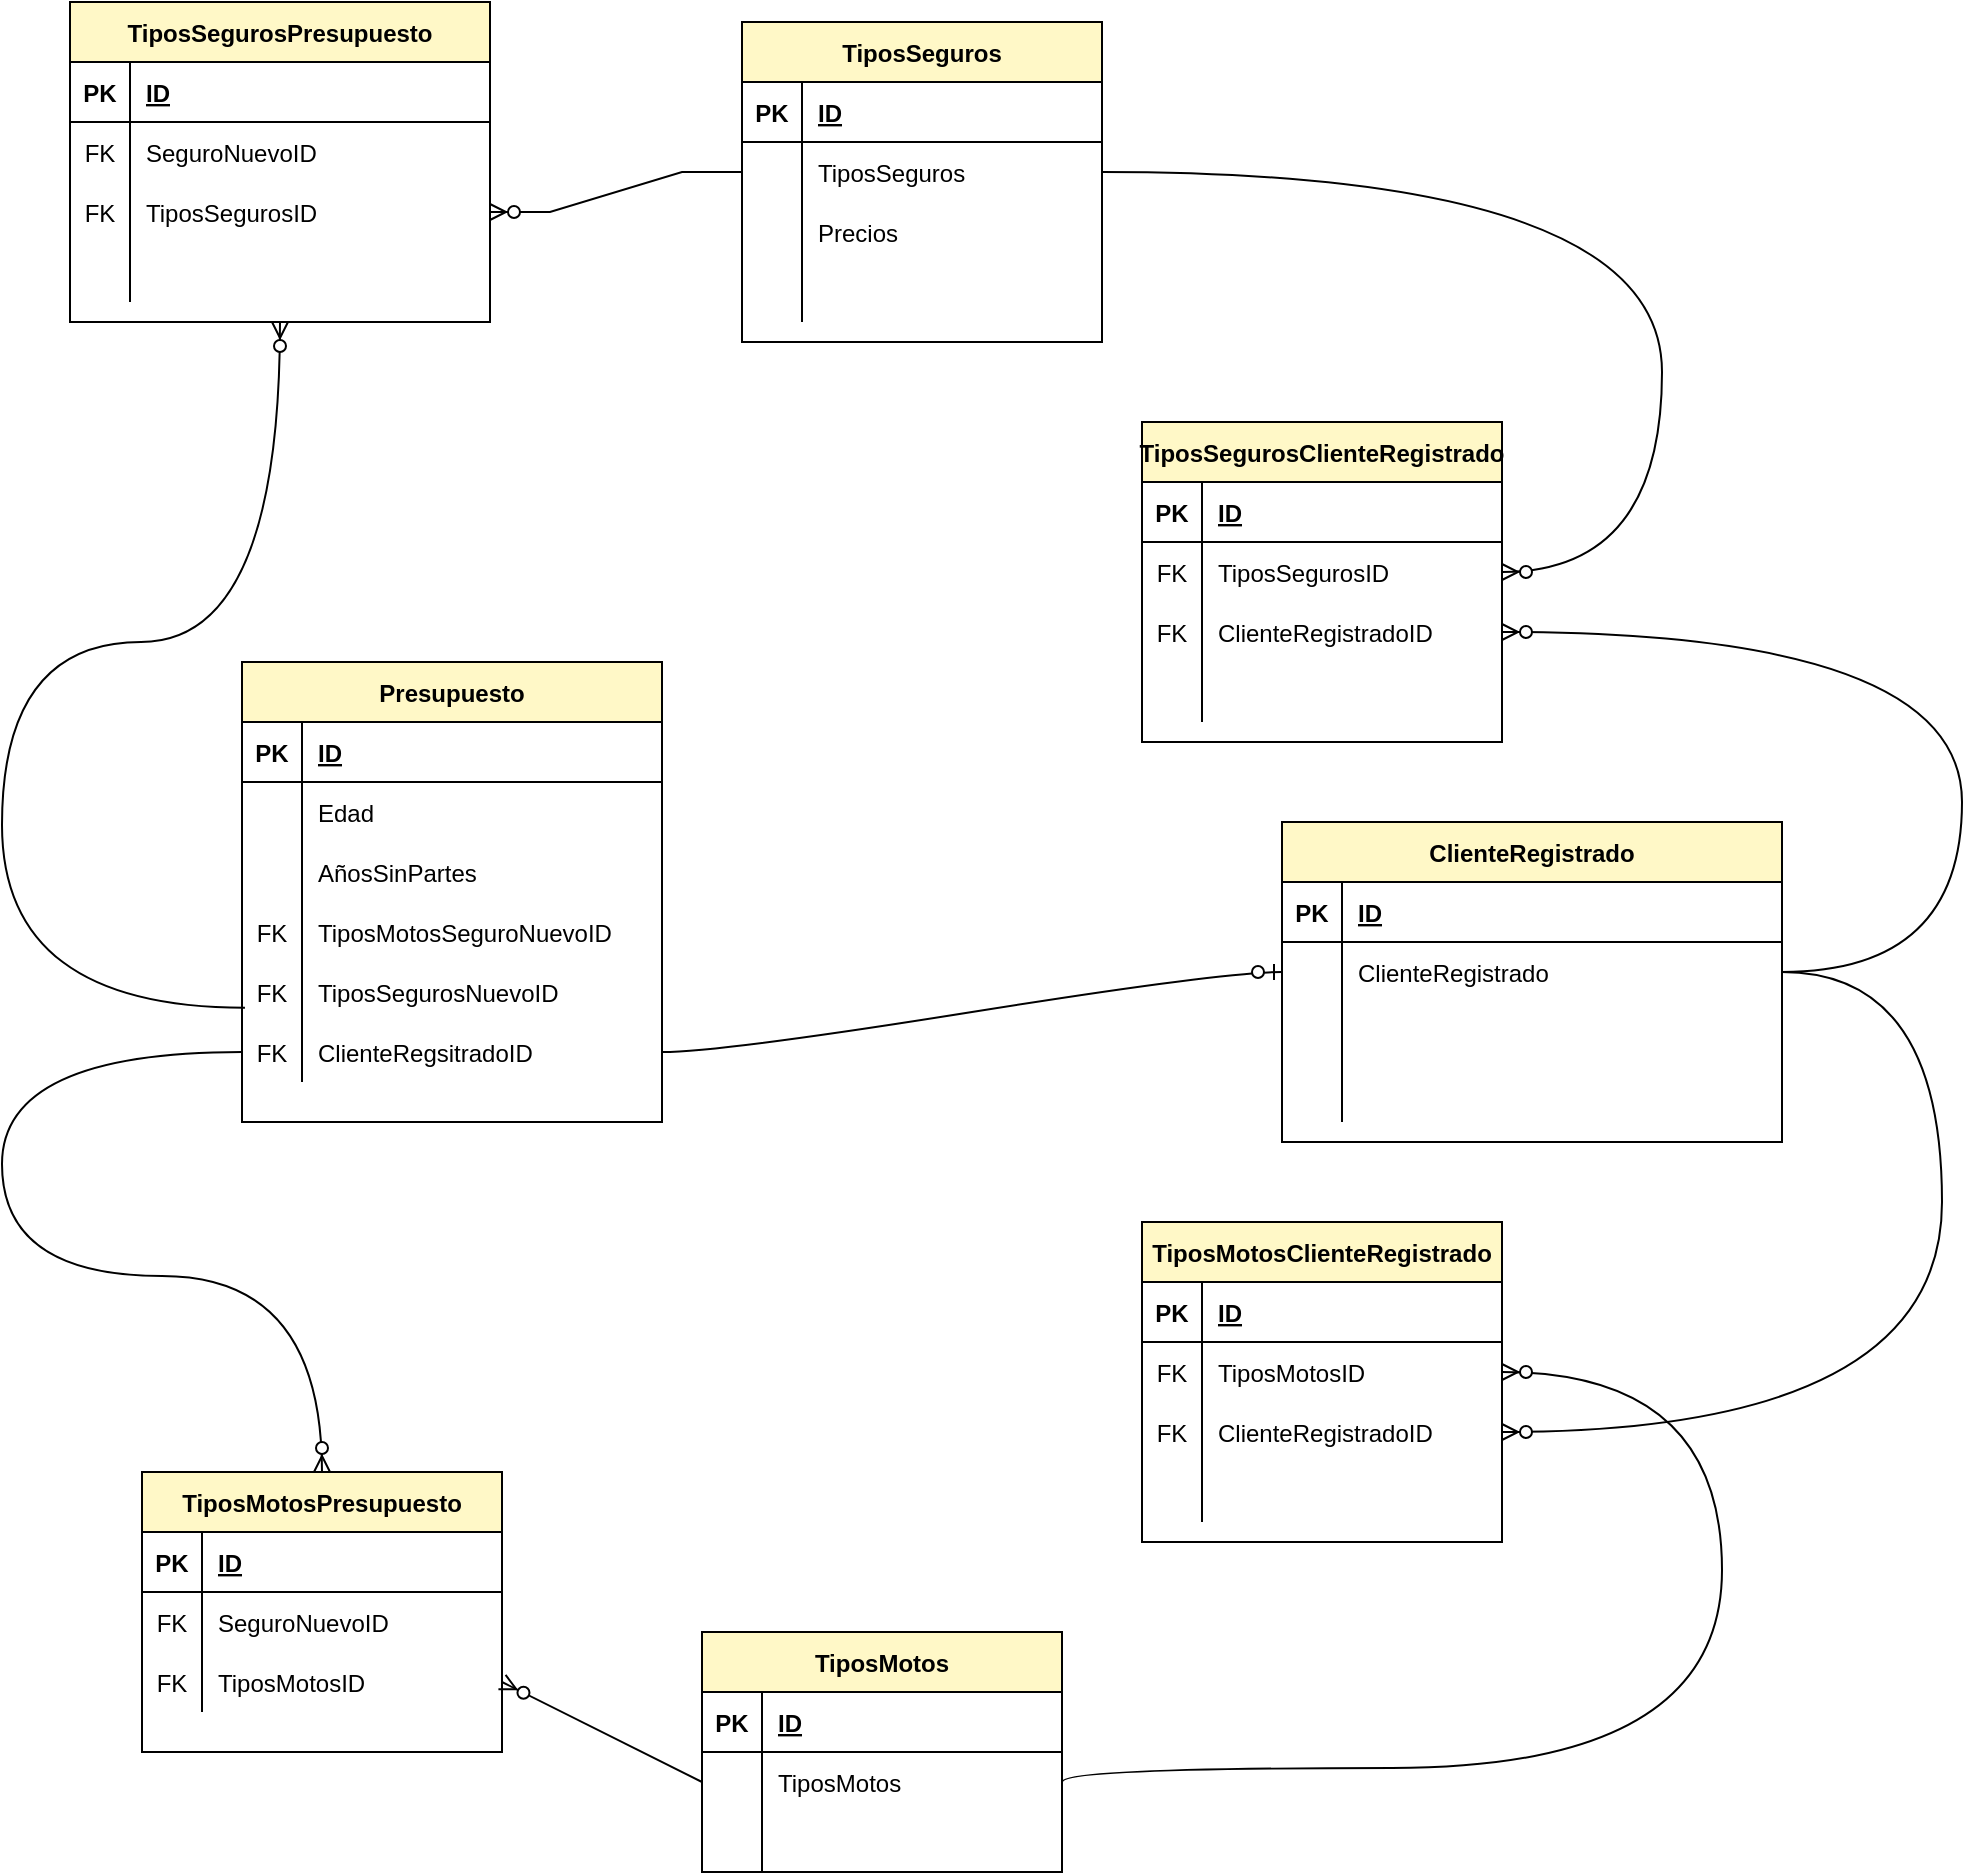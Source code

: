 <mxfile version="15.5.0" type="github">
  <diagram id="MGMmXEbCB--CvfR5ZTO_" name="Page-1">
    <mxGraphModel dx="2225" dy="2073" grid="1" gridSize="10" guides="1" tooltips="1" connect="1" arrows="1" fold="1" page="1" pageScale="1" pageWidth="827" pageHeight="1169" math="0" shadow="0">
      <root>
        <mxCell id="0" />
        <mxCell id="1" parent="0" />
        <mxCell id="Jpu32z4uMut7vai23h72-1" value="Presupuesto" style="shape=table;startSize=30;container=1;collapsible=1;childLayout=tableLayout;fixedRows=1;rowLines=0;fontStyle=1;align=center;resizeLast=1;fillColor=#FFF8C7;" parent="1" vertex="1">
          <mxGeometry x="-90" y="40" width="210" height="230" as="geometry" />
        </mxCell>
        <mxCell id="Jpu32z4uMut7vai23h72-2" value="" style="shape=partialRectangle;collapsible=0;dropTarget=0;pointerEvents=0;fillColor=none;top=0;left=0;bottom=1;right=0;points=[[0,0.5],[1,0.5]];portConstraint=eastwest;" parent="Jpu32z4uMut7vai23h72-1" vertex="1">
          <mxGeometry y="30" width="210" height="30" as="geometry" />
        </mxCell>
        <mxCell id="Jpu32z4uMut7vai23h72-3" value="PK" style="shape=partialRectangle;connectable=0;fillColor=none;top=0;left=0;bottom=0;right=0;fontStyle=1;overflow=hidden;" parent="Jpu32z4uMut7vai23h72-2" vertex="1">
          <mxGeometry width="30" height="30" as="geometry">
            <mxRectangle width="30" height="30" as="alternateBounds" />
          </mxGeometry>
        </mxCell>
        <mxCell id="Jpu32z4uMut7vai23h72-4" value="ID" style="shape=partialRectangle;connectable=0;fillColor=none;top=0;left=0;bottom=0;right=0;align=left;spacingLeft=6;fontStyle=5;overflow=hidden;" parent="Jpu32z4uMut7vai23h72-2" vertex="1">
          <mxGeometry x="30" width="180" height="30" as="geometry">
            <mxRectangle width="180" height="30" as="alternateBounds" />
          </mxGeometry>
        </mxCell>
        <mxCell id="euBVYlFHVU6RpkwEVcd1-79" value="" style="shape=partialRectangle;collapsible=0;dropTarget=0;pointerEvents=0;fillColor=none;top=0;left=0;bottom=0;right=0;points=[[0,0.5],[1,0.5]];portConstraint=eastwest;" parent="Jpu32z4uMut7vai23h72-1" vertex="1">
          <mxGeometry y="60" width="210" height="30" as="geometry" />
        </mxCell>
        <mxCell id="euBVYlFHVU6RpkwEVcd1-80" value="" style="shape=partialRectangle;connectable=0;fillColor=none;top=0;left=0;bottom=0;right=0;editable=1;overflow=hidden;" parent="euBVYlFHVU6RpkwEVcd1-79" vertex="1">
          <mxGeometry width="30" height="30" as="geometry">
            <mxRectangle width="30" height="30" as="alternateBounds" />
          </mxGeometry>
        </mxCell>
        <mxCell id="euBVYlFHVU6RpkwEVcd1-81" value="Edad" style="shape=partialRectangle;connectable=0;fillColor=none;top=0;left=0;bottom=0;right=0;align=left;spacingLeft=6;overflow=hidden;" parent="euBVYlFHVU6RpkwEVcd1-79" vertex="1">
          <mxGeometry x="30" width="180" height="30" as="geometry">
            <mxRectangle width="180" height="30" as="alternateBounds" />
          </mxGeometry>
        </mxCell>
        <mxCell id="euBVYlFHVU6RpkwEVcd1-60" value="" style="shape=partialRectangle;collapsible=0;dropTarget=0;pointerEvents=0;fillColor=none;top=0;left=0;bottom=0;right=0;points=[[0,0.5],[1,0.5]];portConstraint=eastwest;" parent="Jpu32z4uMut7vai23h72-1" vertex="1">
          <mxGeometry y="90" width="210" height="30" as="geometry" />
        </mxCell>
        <mxCell id="euBVYlFHVU6RpkwEVcd1-61" value="" style="shape=partialRectangle;connectable=0;fillColor=none;top=0;left=0;bottom=0;right=0;editable=1;overflow=hidden;" parent="euBVYlFHVU6RpkwEVcd1-60" vertex="1">
          <mxGeometry width="30" height="30" as="geometry">
            <mxRectangle width="30" height="30" as="alternateBounds" />
          </mxGeometry>
        </mxCell>
        <mxCell id="euBVYlFHVU6RpkwEVcd1-62" value="AñosSinPartes" style="shape=partialRectangle;connectable=0;fillColor=none;top=0;left=0;bottom=0;right=0;align=left;spacingLeft=6;overflow=hidden;" parent="euBVYlFHVU6RpkwEVcd1-60" vertex="1">
          <mxGeometry x="30" width="180" height="30" as="geometry">
            <mxRectangle width="180" height="30" as="alternateBounds" />
          </mxGeometry>
        </mxCell>
        <mxCell id="Jpu32z4uMut7vai23h72-11" value="" style="shape=partialRectangle;collapsible=0;dropTarget=0;pointerEvents=0;fillColor=none;top=0;left=0;bottom=0;right=0;points=[[0,0.5],[1,0.5]];portConstraint=eastwest;" parent="Jpu32z4uMut7vai23h72-1" vertex="1">
          <mxGeometry y="120" width="210" height="30" as="geometry" />
        </mxCell>
        <mxCell id="Jpu32z4uMut7vai23h72-12" value="FK" style="shape=partialRectangle;connectable=0;fillColor=none;top=0;left=0;bottom=0;right=0;editable=1;overflow=hidden;" parent="Jpu32z4uMut7vai23h72-11" vertex="1">
          <mxGeometry width="30" height="30" as="geometry">
            <mxRectangle width="30" height="30" as="alternateBounds" />
          </mxGeometry>
        </mxCell>
        <mxCell id="Jpu32z4uMut7vai23h72-13" value="TiposMotosSeguroNuevoID" style="shape=partialRectangle;connectable=0;fillColor=none;top=0;left=0;bottom=0;right=0;align=left;spacingLeft=6;overflow=hidden;" parent="Jpu32z4uMut7vai23h72-11" vertex="1">
          <mxGeometry x="30" width="180" height="30" as="geometry">
            <mxRectangle width="180" height="30" as="alternateBounds" />
          </mxGeometry>
        </mxCell>
        <mxCell id="Jpu32z4uMut7vai23h72-110" value="" style="shape=partialRectangle;collapsible=0;dropTarget=0;pointerEvents=0;fillColor=none;top=0;left=0;bottom=0;right=0;points=[[0,0.5],[1,0.5]];portConstraint=eastwest;" parent="Jpu32z4uMut7vai23h72-1" vertex="1">
          <mxGeometry y="150" width="210" height="30" as="geometry" />
        </mxCell>
        <mxCell id="Jpu32z4uMut7vai23h72-111" value="FK" style="shape=partialRectangle;connectable=0;fillColor=none;top=0;left=0;bottom=0;right=0;editable=1;overflow=hidden;" parent="Jpu32z4uMut7vai23h72-110" vertex="1">
          <mxGeometry width="30" height="30" as="geometry">
            <mxRectangle width="30" height="30" as="alternateBounds" />
          </mxGeometry>
        </mxCell>
        <mxCell id="Jpu32z4uMut7vai23h72-112" value="TiposSegurosNuevoID" style="shape=partialRectangle;connectable=0;fillColor=none;top=0;left=0;bottom=0;right=0;align=left;spacingLeft=6;overflow=hidden;" parent="Jpu32z4uMut7vai23h72-110" vertex="1">
          <mxGeometry x="30" width="180" height="30" as="geometry">
            <mxRectangle width="180" height="30" as="alternateBounds" />
          </mxGeometry>
        </mxCell>
        <mxCell id="euBVYlFHVU6RpkwEVcd1-119" value="" style="shape=partialRectangle;collapsible=0;dropTarget=0;pointerEvents=0;fillColor=none;top=0;left=0;bottom=0;right=0;points=[[0,0.5],[1,0.5]];portConstraint=eastwest;" parent="Jpu32z4uMut7vai23h72-1" vertex="1">
          <mxGeometry y="180" width="210" height="30" as="geometry" />
        </mxCell>
        <mxCell id="euBVYlFHVU6RpkwEVcd1-120" value="FK" style="shape=partialRectangle;connectable=0;fillColor=none;top=0;left=0;bottom=0;right=0;editable=1;overflow=hidden;" parent="euBVYlFHVU6RpkwEVcd1-119" vertex="1">
          <mxGeometry width="30" height="30" as="geometry">
            <mxRectangle width="30" height="30" as="alternateBounds" />
          </mxGeometry>
        </mxCell>
        <mxCell id="euBVYlFHVU6RpkwEVcd1-121" value="ClienteRegsitradoID" style="shape=partialRectangle;connectable=0;fillColor=none;top=0;left=0;bottom=0;right=0;align=left;spacingLeft=6;overflow=hidden;" parent="euBVYlFHVU6RpkwEVcd1-119" vertex="1">
          <mxGeometry x="30" width="180" height="30" as="geometry">
            <mxRectangle width="180" height="30" as="alternateBounds" />
          </mxGeometry>
        </mxCell>
        <mxCell id="Jpu32z4uMut7vai23h72-14" value="TiposMotos" style="shape=table;startSize=30;container=1;collapsible=1;childLayout=tableLayout;fixedRows=1;rowLines=0;fontStyle=1;align=center;resizeLast=1;fillColor=#FFF8C7;" parent="1" vertex="1">
          <mxGeometry x="140" y="525" width="180" height="120" as="geometry" />
        </mxCell>
        <mxCell id="Jpu32z4uMut7vai23h72-15" value="" style="shape=partialRectangle;collapsible=0;dropTarget=0;pointerEvents=0;fillColor=none;top=0;left=0;bottom=1;right=0;points=[[0,0.5],[1,0.5]];portConstraint=eastwest;" parent="Jpu32z4uMut7vai23h72-14" vertex="1">
          <mxGeometry y="30" width="180" height="30" as="geometry" />
        </mxCell>
        <mxCell id="Jpu32z4uMut7vai23h72-16" value="PK" style="shape=partialRectangle;connectable=0;fillColor=none;top=0;left=0;bottom=0;right=0;fontStyle=1;overflow=hidden;" parent="Jpu32z4uMut7vai23h72-15" vertex="1">
          <mxGeometry width="30" height="30" as="geometry">
            <mxRectangle width="30" height="30" as="alternateBounds" />
          </mxGeometry>
        </mxCell>
        <mxCell id="Jpu32z4uMut7vai23h72-17" value="ID" style="shape=partialRectangle;connectable=0;fillColor=none;top=0;left=0;bottom=0;right=0;align=left;spacingLeft=6;fontStyle=5;overflow=hidden;" parent="Jpu32z4uMut7vai23h72-15" vertex="1">
          <mxGeometry x="30" width="150" height="30" as="geometry">
            <mxRectangle width="150" height="30" as="alternateBounds" />
          </mxGeometry>
        </mxCell>
        <mxCell id="Jpu32z4uMut7vai23h72-18" value="" style="shape=partialRectangle;collapsible=0;dropTarget=0;pointerEvents=0;fillColor=none;top=0;left=0;bottom=0;right=0;points=[[0,0.5],[1,0.5]];portConstraint=eastwest;" parent="Jpu32z4uMut7vai23h72-14" vertex="1">
          <mxGeometry y="60" width="180" height="30" as="geometry" />
        </mxCell>
        <mxCell id="Jpu32z4uMut7vai23h72-19" value="" style="shape=partialRectangle;connectable=0;fillColor=none;top=0;left=0;bottom=0;right=0;editable=1;overflow=hidden;" parent="Jpu32z4uMut7vai23h72-18" vertex="1">
          <mxGeometry width="30" height="30" as="geometry">
            <mxRectangle width="30" height="30" as="alternateBounds" />
          </mxGeometry>
        </mxCell>
        <mxCell id="Jpu32z4uMut7vai23h72-20" value="TiposMotos" style="shape=partialRectangle;connectable=0;fillColor=none;top=0;left=0;bottom=0;right=0;align=left;spacingLeft=6;overflow=hidden;" parent="Jpu32z4uMut7vai23h72-18" vertex="1">
          <mxGeometry x="30" width="150" height="30" as="geometry">
            <mxRectangle width="150" height="30" as="alternateBounds" />
          </mxGeometry>
        </mxCell>
        <mxCell id="Jpu32z4uMut7vai23h72-28" value="" style="shape=partialRectangle;collapsible=0;dropTarget=0;pointerEvents=0;fillColor=none;top=0;left=0;bottom=0;right=0;points=[[0,0.5],[1,0.5]];portConstraint=eastwest;" parent="Jpu32z4uMut7vai23h72-14" vertex="1">
          <mxGeometry y="90" width="180" height="30" as="geometry" />
        </mxCell>
        <mxCell id="Jpu32z4uMut7vai23h72-29" value="" style="shape=partialRectangle;connectable=0;fillColor=none;top=0;left=0;bottom=0;right=0;editable=1;overflow=hidden;" parent="Jpu32z4uMut7vai23h72-28" vertex="1">
          <mxGeometry width="30" height="30" as="geometry">
            <mxRectangle width="30" height="30" as="alternateBounds" />
          </mxGeometry>
        </mxCell>
        <mxCell id="Jpu32z4uMut7vai23h72-30" value="" style="shape=partialRectangle;connectable=0;fillColor=none;top=0;left=0;bottom=0;right=0;align=left;spacingLeft=6;overflow=hidden;" parent="Jpu32z4uMut7vai23h72-28" vertex="1">
          <mxGeometry x="30" width="150" height="30" as="geometry">
            <mxRectangle width="150" height="30" as="alternateBounds" />
          </mxGeometry>
        </mxCell>
        <mxCell id="Jpu32z4uMut7vai23h72-36" value="TiposSeguros" style="shape=table;startSize=30;container=1;collapsible=1;childLayout=tableLayout;fixedRows=1;rowLines=0;fontStyle=1;align=center;resizeLast=1;fillColor=#FFF8C7;" parent="1" vertex="1">
          <mxGeometry x="160" y="-280" width="180" height="160" as="geometry" />
        </mxCell>
        <mxCell id="Jpu32z4uMut7vai23h72-37" value="" style="shape=partialRectangle;collapsible=0;dropTarget=0;pointerEvents=0;fillColor=none;top=0;left=0;bottom=1;right=0;points=[[0,0.5],[1,0.5]];portConstraint=eastwest;" parent="Jpu32z4uMut7vai23h72-36" vertex="1">
          <mxGeometry y="30" width="180" height="30" as="geometry" />
        </mxCell>
        <mxCell id="Jpu32z4uMut7vai23h72-38" value="PK" style="shape=partialRectangle;connectable=0;fillColor=none;top=0;left=0;bottom=0;right=0;fontStyle=1;overflow=hidden;" parent="Jpu32z4uMut7vai23h72-37" vertex="1">
          <mxGeometry width="30" height="30" as="geometry">
            <mxRectangle width="30" height="30" as="alternateBounds" />
          </mxGeometry>
        </mxCell>
        <mxCell id="Jpu32z4uMut7vai23h72-39" value="ID" style="shape=partialRectangle;connectable=0;fillColor=none;top=0;left=0;bottom=0;right=0;align=left;spacingLeft=6;fontStyle=5;overflow=hidden;" parent="Jpu32z4uMut7vai23h72-37" vertex="1">
          <mxGeometry x="30" width="150" height="30" as="geometry">
            <mxRectangle width="150" height="30" as="alternateBounds" />
          </mxGeometry>
        </mxCell>
        <mxCell id="Jpu32z4uMut7vai23h72-40" value="" style="shape=partialRectangle;collapsible=0;dropTarget=0;pointerEvents=0;fillColor=none;top=0;left=0;bottom=0;right=0;points=[[0,0.5],[1,0.5]];portConstraint=eastwest;" parent="Jpu32z4uMut7vai23h72-36" vertex="1">
          <mxGeometry y="60" width="180" height="30" as="geometry" />
        </mxCell>
        <mxCell id="Jpu32z4uMut7vai23h72-41" value="" style="shape=partialRectangle;connectable=0;fillColor=none;top=0;left=0;bottom=0;right=0;editable=1;overflow=hidden;" parent="Jpu32z4uMut7vai23h72-40" vertex="1">
          <mxGeometry width="30" height="30" as="geometry">
            <mxRectangle width="30" height="30" as="alternateBounds" />
          </mxGeometry>
        </mxCell>
        <mxCell id="Jpu32z4uMut7vai23h72-42" value="TiposSeguros" style="shape=partialRectangle;connectable=0;fillColor=none;top=0;left=0;bottom=0;right=0;align=left;spacingLeft=6;overflow=hidden;" parent="Jpu32z4uMut7vai23h72-40" vertex="1">
          <mxGeometry x="30" width="150" height="30" as="geometry">
            <mxRectangle width="150" height="30" as="alternateBounds" />
          </mxGeometry>
        </mxCell>
        <mxCell id="Jpu32z4uMut7vai23h72-43" value="" style="shape=partialRectangle;collapsible=0;dropTarget=0;pointerEvents=0;fillColor=none;top=0;left=0;bottom=0;right=0;points=[[0,0.5],[1,0.5]];portConstraint=eastwest;" parent="Jpu32z4uMut7vai23h72-36" vertex="1">
          <mxGeometry y="90" width="180" height="30" as="geometry" />
        </mxCell>
        <mxCell id="Jpu32z4uMut7vai23h72-44" value="" style="shape=partialRectangle;connectable=0;fillColor=none;top=0;left=0;bottom=0;right=0;editable=1;overflow=hidden;" parent="Jpu32z4uMut7vai23h72-43" vertex="1">
          <mxGeometry width="30" height="30" as="geometry">
            <mxRectangle width="30" height="30" as="alternateBounds" />
          </mxGeometry>
        </mxCell>
        <mxCell id="Jpu32z4uMut7vai23h72-45" value="Precios" style="shape=partialRectangle;connectable=0;fillColor=none;top=0;left=0;bottom=0;right=0;align=left;spacingLeft=6;overflow=hidden;" parent="Jpu32z4uMut7vai23h72-43" vertex="1">
          <mxGeometry x="30" width="150" height="30" as="geometry">
            <mxRectangle width="150" height="30" as="alternateBounds" />
          </mxGeometry>
        </mxCell>
        <mxCell id="Jpu32z4uMut7vai23h72-50" value="" style="shape=partialRectangle;collapsible=0;dropTarget=0;pointerEvents=0;fillColor=none;top=0;left=0;bottom=0;right=0;points=[[0,0.5],[1,0.5]];portConstraint=eastwest;" parent="Jpu32z4uMut7vai23h72-36" vertex="1">
          <mxGeometry y="120" width="180" height="30" as="geometry" />
        </mxCell>
        <mxCell id="Jpu32z4uMut7vai23h72-51" value="" style="shape=partialRectangle;connectable=0;fillColor=none;top=0;left=0;bottom=0;right=0;editable=1;overflow=hidden;" parent="Jpu32z4uMut7vai23h72-50" vertex="1">
          <mxGeometry width="30" height="30" as="geometry">
            <mxRectangle width="30" height="30" as="alternateBounds" />
          </mxGeometry>
        </mxCell>
        <mxCell id="Jpu32z4uMut7vai23h72-52" value="" style="shape=partialRectangle;connectable=0;fillColor=none;top=0;left=0;bottom=0;right=0;align=left;spacingLeft=6;overflow=hidden;" parent="Jpu32z4uMut7vai23h72-50" vertex="1">
          <mxGeometry x="30" width="150" height="30" as="geometry">
            <mxRectangle width="150" height="30" as="alternateBounds" />
          </mxGeometry>
        </mxCell>
        <mxCell id="euBVYlFHVU6RpkwEVcd1-3" value="TiposSegurosPresupuesto" style="shape=table;startSize=30;container=1;collapsible=1;childLayout=tableLayout;fixedRows=1;rowLines=0;fontStyle=1;align=center;resizeLast=1;fillColor=#FFF8C7;" parent="1" vertex="1">
          <mxGeometry x="-176" y="-290" width="210" height="160" as="geometry" />
        </mxCell>
        <mxCell id="euBVYlFHVU6RpkwEVcd1-4" value="" style="shape=partialRectangle;collapsible=0;dropTarget=0;pointerEvents=0;fillColor=none;top=0;left=0;bottom=1;right=0;points=[[0,0.5],[1,0.5]];portConstraint=eastwest;" parent="euBVYlFHVU6RpkwEVcd1-3" vertex="1">
          <mxGeometry y="30" width="210" height="30" as="geometry" />
        </mxCell>
        <mxCell id="euBVYlFHVU6RpkwEVcd1-5" value="PK" style="shape=partialRectangle;connectable=0;fillColor=none;top=0;left=0;bottom=0;right=0;fontStyle=1;overflow=hidden;" parent="euBVYlFHVU6RpkwEVcd1-4" vertex="1">
          <mxGeometry width="30" height="30" as="geometry">
            <mxRectangle width="30" height="30" as="alternateBounds" />
          </mxGeometry>
        </mxCell>
        <mxCell id="euBVYlFHVU6RpkwEVcd1-6" value="ID" style="shape=partialRectangle;connectable=0;fillColor=none;top=0;left=0;bottom=0;right=0;align=left;spacingLeft=6;fontStyle=5;overflow=hidden;" parent="euBVYlFHVU6RpkwEVcd1-4" vertex="1">
          <mxGeometry x="30" width="180" height="30" as="geometry">
            <mxRectangle width="180" height="30" as="alternateBounds" />
          </mxGeometry>
        </mxCell>
        <mxCell id="euBVYlFHVU6RpkwEVcd1-7" value="" style="shape=partialRectangle;collapsible=0;dropTarget=0;pointerEvents=0;fillColor=none;top=0;left=0;bottom=0;right=0;points=[[0,0.5],[1,0.5]];portConstraint=eastwest;" parent="euBVYlFHVU6RpkwEVcd1-3" vertex="1">
          <mxGeometry y="60" width="210" height="30" as="geometry" />
        </mxCell>
        <mxCell id="euBVYlFHVU6RpkwEVcd1-8" value="FK" style="shape=partialRectangle;connectable=0;fillColor=none;top=0;left=0;bottom=0;right=0;editable=1;overflow=hidden;" parent="euBVYlFHVU6RpkwEVcd1-7" vertex="1">
          <mxGeometry width="30" height="30" as="geometry">
            <mxRectangle width="30" height="30" as="alternateBounds" />
          </mxGeometry>
        </mxCell>
        <mxCell id="euBVYlFHVU6RpkwEVcd1-9" value="SeguroNuevoID" style="shape=partialRectangle;connectable=0;fillColor=none;top=0;left=0;bottom=0;right=0;align=left;spacingLeft=6;overflow=hidden;" parent="euBVYlFHVU6RpkwEVcd1-7" vertex="1">
          <mxGeometry x="30" width="180" height="30" as="geometry">
            <mxRectangle width="180" height="30" as="alternateBounds" />
          </mxGeometry>
        </mxCell>
        <mxCell id="euBVYlFHVU6RpkwEVcd1-10" value="" style="shape=partialRectangle;collapsible=0;dropTarget=0;pointerEvents=0;fillColor=none;top=0;left=0;bottom=0;right=0;points=[[0,0.5],[1,0.5]];portConstraint=eastwest;" parent="euBVYlFHVU6RpkwEVcd1-3" vertex="1">
          <mxGeometry y="90" width="210" height="30" as="geometry" />
        </mxCell>
        <mxCell id="euBVYlFHVU6RpkwEVcd1-11" value="FK" style="shape=partialRectangle;connectable=0;fillColor=none;top=0;left=0;bottom=0;right=0;editable=1;overflow=hidden;" parent="euBVYlFHVU6RpkwEVcd1-10" vertex="1">
          <mxGeometry width="30" height="30" as="geometry">
            <mxRectangle width="30" height="30" as="alternateBounds" />
          </mxGeometry>
        </mxCell>
        <mxCell id="euBVYlFHVU6RpkwEVcd1-12" value="TiposSegurosID" style="shape=partialRectangle;connectable=0;fillColor=none;top=0;left=0;bottom=0;right=0;align=left;spacingLeft=6;overflow=hidden;" parent="euBVYlFHVU6RpkwEVcd1-10" vertex="1">
          <mxGeometry x="30" width="180" height="30" as="geometry">
            <mxRectangle width="180" height="30" as="alternateBounds" />
          </mxGeometry>
        </mxCell>
        <mxCell id="euBVYlFHVU6RpkwEVcd1-13" value="" style="shape=partialRectangle;collapsible=0;dropTarget=0;pointerEvents=0;fillColor=none;top=0;left=0;bottom=0;right=0;points=[[0,0.5],[1,0.5]];portConstraint=eastwest;" parent="euBVYlFHVU6RpkwEVcd1-3" vertex="1">
          <mxGeometry y="120" width="210" height="30" as="geometry" />
        </mxCell>
        <mxCell id="euBVYlFHVU6RpkwEVcd1-14" value="" style="shape=partialRectangle;connectable=0;fillColor=none;top=0;left=0;bottom=0;right=0;editable=1;overflow=hidden;" parent="euBVYlFHVU6RpkwEVcd1-13" vertex="1">
          <mxGeometry width="30" height="30" as="geometry">
            <mxRectangle width="30" height="30" as="alternateBounds" />
          </mxGeometry>
        </mxCell>
        <mxCell id="euBVYlFHVU6RpkwEVcd1-15" value="" style="shape=partialRectangle;connectable=0;fillColor=none;top=0;left=0;bottom=0;right=0;align=left;spacingLeft=6;overflow=hidden;" parent="euBVYlFHVU6RpkwEVcd1-13" vertex="1">
          <mxGeometry x="30" width="180" height="30" as="geometry">
            <mxRectangle width="180" height="30" as="alternateBounds" />
          </mxGeometry>
        </mxCell>
        <mxCell id="euBVYlFHVU6RpkwEVcd1-17" value="" style="edgeStyle=entityRelationEdgeStyle;fontSize=12;html=1;endArrow=ERzeroToMany;endFill=1;rounded=0;entryX=1;entryY=0.5;entryDx=0;entryDy=0;exitX=0;exitY=0.5;exitDx=0;exitDy=0;" parent="1" source="Jpu32z4uMut7vai23h72-40" target="euBVYlFHVU6RpkwEVcd1-10" edge="1">
          <mxGeometry width="100" height="100" relative="1" as="geometry">
            <mxPoint x="114" y="80" as="sourcePoint" />
            <mxPoint x="214" y="-20" as="targetPoint" />
          </mxGeometry>
        </mxCell>
        <mxCell id="euBVYlFHVU6RpkwEVcd1-18" value="" style="fontSize=12;html=1;endArrow=ERzeroToMany;endFill=1;rounded=0;exitX=0.007;exitY=0.763;exitDx=0;exitDy=0;entryX=0.5;entryY=1;entryDx=0;entryDy=0;exitPerimeter=0;edgeStyle=orthogonalEdgeStyle;curved=1;" parent="1" source="Jpu32z4uMut7vai23h72-110" edge="1" target="euBVYlFHVU6RpkwEVcd1-3">
          <mxGeometry width="100" height="100" relative="1" as="geometry">
            <mxPoint y="210" as="sourcePoint" />
            <mxPoint x="50" y="-130" as="targetPoint" />
            <Array as="points">
              <mxPoint x="-210" y="213" />
              <mxPoint x="-210" y="30" />
              <mxPoint x="-71" y="30" />
            </Array>
          </mxGeometry>
        </mxCell>
        <mxCell id="euBVYlFHVU6RpkwEVcd1-19" value="TiposMotosPresupuesto" style="shape=table;startSize=30;container=1;collapsible=1;childLayout=tableLayout;fixedRows=1;rowLines=0;fontStyle=1;align=center;resizeLast=1;fillColor=#FFF8C7;" parent="1" vertex="1">
          <mxGeometry x="-140" y="445" width="180" height="140" as="geometry" />
        </mxCell>
        <mxCell id="euBVYlFHVU6RpkwEVcd1-20" value="" style="shape=partialRectangle;collapsible=0;dropTarget=0;pointerEvents=0;fillColor=none;top=0;left=0;bottom=1;right=0;points=[[0,0.5],[1,0.5]];portConstraint=eastwest;" parent="euBVYlFHVU6RpkwEVcd1-19" vertex="1">
          <mxGeometry y="30" width="180" height="30" as="geometry" />
        </mxCell>
        <mxCell id="euBVYlFHVU6RpkwEVcd1-21" value="PK" style="shape=partialRectangle;connectable=0;fillColor=none;top=0;left=0;bottom=0;right=0;fontStyle=1;overflow=hidden;" parent="euBVYlFHVU6RpkwEVcd1-20" vertex="1">
          <mxGeometry width="30" height="30" as="geometry">
            <mxRectangle width="30" height="30" as="alternateBounds" />
          </mxGeometry>
        </mxCell>
        <mxCell id="euBVYlFHVU6RpkwEVcd1-22" value="ID" style="shape=partialRectangle;connectable=0;fillColor=none;top=0;left=0;bottom=0;right=0;align=left;spacingLeft=6;fontStyle=5;overflow=hidden;" parent="euBVYlFHVU6RpkwEVcd1-20" vertex="1">
          <mxGeometry x="30" width="150" height="30" as="geometry">
            <mxRectangle width="150" height="30" as="alternateBounds" />
          </mxGeometry>
        </mxCell>
        <mxCell id="euBVYlFHVU6RpkwEVcd1-23" value="" style="shape=partialRectangle;collapsible=0;dropTarget=0;pointerEvents=0;fillColor=none;top=0;left=0;bottom=0;right=0;points=[[0,0.5],[1,0.5]];portConstraint=eastwest;" parent="euBVYlFHVU6RpkwEVcd1-19" vertex="1">
          <mxGeometry y="60" width="180" height="30" as="geometry" />
        </mxCell>
        <mxCell id="euBVYlFHVU6RpkwEVcd1-24" value="FK" style="shape=partialRectangle;connectable=0;fillColor=none;top=0;left=0;bottom=0;right=0;editable=1;overflow=hidden;" parent="euBVYlFHVU6RpkwEVcd1-23" vertex="1">
          <mxGeometry width="30" height="30" as="geometry">
            <mxRectangle width="30" height="30" as="alternateBounds" />
          </mxGeometry>
        </mxCell>
        <mxCell id="euBVYlFHVU6RpkwEVcd1-25" value="SeguroNuevoID" style="shape=partialRectangle;connectable=0;fillColor=none;top=0;left=0;bottom=0;right=0;align=left;spacingLeft=6;overflow=hidden;" parent="euBVYlFHVU6RpkwEVcd1-23" vertex="1">
          <mxGeometry x="30" width="150" height="30" as="geometry">
            <mxRectangle width="150" height="30" as="alternateBounds" />
          </mxGeometry>
        </mxCell>
        <mxCell id="euBVYlFHVU6RpkwEVcd1-26" value="" style="shape=partialRectangle;collapsible=0;dropTarget=0;pointerEvents=0;fillColor=none;top=0;left=0;bottom=0;right=0;points=[[0,0.5],[1,0.5]];portConstraint=eastwest;" parent="euBVYlFHVU6RpkwEVcd1-19" vertex="1">
          <mxGeometry y="90" width="180" height="30" as="geometry" />
        </mxCell>
        <mxCell id="euBVYlFHVU6RpkwEVcd1-27" value="FK" style="shape=partialRectangle;connectable=0;fillColor=none;top=0;left=0;bottom=0;right=0;editable=1;overflow=hidden;" parent="euBVYlFHVU6RpkwEVcd1-26" vertex="1">
          <mxGeometry width="30" height="30" as="geometry">
            <mxRectangle width="30" height="30" as="alternateBounds" />
          </mxGeometry>
        </mxCell>
        <mxCell id="euBVYlFHVU6RpkwEVcd1-28" value="TiposMotosID" style="shape=partialRectangle;connectable=0;fillColor=none;top=0;left=0;bottom=0;right=0;align=left;spacingLeft=6;overflow=hidden;" parent="euBVYlFHVU6RpkwEVcd1-26" vertex="1">
          <mxGeometry x="30" width="150" height="30" as="geometry">
            <mxRectangle width="150" height="30" as="alternateBounds" />
          </mxGeometry>
        </mxCell>
        <mxCell id="euBVYlFHVU6RpkwEVcd1-86" value="ClienteRegistrado" style="shape=table;startSize=30;container=1;collapsible=1;childLayout=tableLayout;fixedRows=1;rowLines=0;fontStyle=1;align=center;resizeLast=1;fillColor=#FFF8C7;" parent="1" vertex="1">
          <mxGeometry x="430" y="120" width="250" height="160" as="geometry" />
        </mxCell>
        <mxCell id="euBVYlFHVU6RpkwEVcd1-87" value="" style="shape=partialRectangle;collapsible=0;dropTarget=0;pointerEvents=0;fillColor=none;top=0;left=0;bottom=1;right=0;points=[[0,0.5],[1,0.5]];portConstraint=eastwest;" parent="euBVYlFHVU6RpkwEVcd1-86" vertex="1">
          <mxGeometry y="30" width="250" height="30" as="geometry" />
        </mxCell>
        <mxCell id="euBVYlFHVU6RpkwEVcd1-88" value="PK" style="shape=partialRectangle;connectable=0;fillColor=none;top=0;left=0;bottom=0;right=0;fontStyle=1;overflow=hidden;" parent="euBVYlFHVU6RpkwEVcd1-87" vertex="1">
          <mxGeometry width="30" height="30" as="geometry">
            <mxRectangle width="30" height="30" as="alternateBounds" />
          </mxGeometry>
        </mxCell>
        <mxCell id="euBVYlFHVU6RpkwEVcd1-89" value="ID" style="shape=partialRectangle;connectable=0;fillColor=none;top=0;left=0;bottom=0;right=0;align=left;spacingLeft=6;fontStyle=5;overflow=hidden;" parent="euBVYlFHVU6RpkwEVcd1-87" vertex="1">
          <mxGeometry x="30" width="220" height="30" as="geometry">
            <mxRectangle width="220" height="30" as="alternateBounds" />
          </mxGeometry>
        </mxCell>
        <mxCell id="euBVYlFHVU6RpkwEVcd1-93" value="" style="shape=partialRectangle;collapsible=0;dropTarget=0;pointerEvents=0;fillColor=none;top=0;left=0;bottom=0;right=0;points=[[0,0.5],[1,0.5]];portConstraint=eastwest;" parent="euBVYlFHVU6RpkwEVcd1-86" vertex="1">
          <mxGeometry y="60" width="250" height="30" as="geometry" />
        </mxCell>
        <mxCell id="euBVYlFHVU6RpkwEVcd1-94" value="" style="shape=partialRectangle;connectable=0;fillColor=none;top=0;left=0;bottom=0;right=0;editable=1;overflow=hidden;" parent="euBVYlFHVU6RpkwEVcd1-93" vertex="1">
          <mxGeometry width="30" height="30" as="geometry">
            <mxRectangle width="30" height="30" as="alternateBounds" />
          </mxGeometry>
        </mxCell>
        <mxCell id="euBVYlFHVU6RpkwEVcd1-95" value="ClienteRegistrado" style="shape=partialRectangle;connectable=0;fillColor=none;top=0;left=0;bottom=0;right=0;align=left;spacingLeft=6;overflow=hidden;" parent="euBVYlFHVU6RpkwEVcd1-93" vertex="1">
          <mxGeometry x="30" width="220" height="30" as="geometry">
            <mxRectangle width="220" height="30" as="alternateBounds" />
          </mxGeometry>
        </mxCell>
        <mxCell id="euBVYlFHVU6RpkwEVcd1-90" value="" style="shape=partialRectangle;collapsible=0;dropTarget=0;pointerEvents=0;fillColor=none;top=0;left=0;bottom=0;right=0;points=[[0,0.5],[1,0.5]];portConstraint=eastwest;" parent="euBVYlFHVU6RpkwEVcd1-86" vertex="1">
          <mxGeometry y="90" width="250" height="30" as="geometry" />
        </mxCell>
        <mxCell id="euBVYlFHVU6RpkwEVcd1-91" value="" style="shape=partialRectangle;connectable=0;fillColor=none;top=0;left=0;bottom=0;right=0;editable=1;overflow=hidden;" parent="euBVYlFHVU6RpkwEVcd1-90" vertex="1">
          <mxGeometry width="30" height="30" as="geometry">
            <mxRectangle width="30" height="30" as="alternateBounds" />
          </mxGeometry>
        </mxCell>
        <mxCell id="euBVYlFHVU6RpkwEVcd1-92" value="" style="shape=partialRectangle;connectable=0;fillColor=none;top=0;left=0;bottom=0;right=0;align=left;spacingLeft=6;overflow=hidden;" parent="euBVYlFHVU6RpkwEVcd1-90" vertex="1">
          <mxGeometry x="30" width="220" height="30" as="geometry">
            <mxRectangle width="220" height="30" as="alternateBounds" />
          </mxGeometry>
        </mxCell>
        <mxCell id="euBVYlFHVU6RpkwEVcd1-96" value="" style="shape=partialRectangle;collapsible=0;dropTarget=0;pointerEvents=0;fillColor=none;top=0;left=0;bottom=0;right=0;points=[[0,0.5],[1,0.5]];portConstraint=eastwest;" parent="euBVYlFHVU6RpkwEVcd1-86" vertex="1">
          <mxGeometry y="120" width="250" height="30" as="geometry" />
        </mxCell>
        <mxCell id="euBVYlFHVU6RpkwEVcd1-97" value="" style="shape=partialRectangle;connectable=0;fillColor=none;top=0;left=0;bottom=0;right=0;editable=1;overflow=hidden;" parent="euBVYlFHVU6RpkwEVcd1-96" vertex="1">
          <mxGeometry width="30" height="30" as="geometry">
            <mxRectangle width="30" height="30" as="alternateBounds" />
          </mxGeometry>
        </mxCell>
        <mxCell id="euBVYlFHVU6RpkwEVcd1-98" value="" style="shape=partialRectangle;connectable=0;fillColor=none;top=0;left=0;bottom=0;right=0;align=left;spacingLeft=6;overflow=hidden;" parent="euBVYlFHVU6RpkwEVcd1-96" vertex="1">
          <mxGeometry x="30" width="220" height="30" as="geometry">
            <mxRectangle width="220" height="30" as="alternateBounds" />
          </mxGeometry>
        </mxCell>
        <mxCell id="euBVYlFHVU6RpkwEVcd1-101" value="TiposSegurosClienteRegistrado" style="shape=table;startSize=30;container=1;collapsible=1;childLayout=tableLayout;fixedRows=1;rowLines=0;fontStyle=1;align=center;resizeLast=1;fillColor=#FFF8C7;" parent="1" vertex="1">
          <mxGeometry x="360" y="-80" width="180" height="160" as="geometry" />
        </mxCell>
        <mxCell id="euBVYlFHVU6RpkwEVcd1-102" value="" style="shape=partialRectangle;collapsible=0;dropTarget=0;pointerEvents=0;fillColor=none;top=0;left=0;bottom=1;right=0;points=[[0,0.5],[1,0.5]];portConstraint=eastwest;" parent="euBVYlFHVU6RpkwEVcd1-101" vertex="1">
          <mxGeometry y="30" width="180" height="30" as="geometry" />
        </mxCell>
        <mxCell id="euBVYlFHVU6RpkwEVcd1-103" value="PK" style="shape=partialRectangle;connectable=0;fillColor=none;top=0;left=0;bottom=0;right=0;fontStyle=1;overflow=hidden;" parent="euBVYlFHVU6RpkwEVcd1-102" vertex="1">
          <mxGeometry width="30" height="30" as="geometry">
            <mxRectangle width="30" height="30" as="alternateBounds" />
          </mxGeometry>
        </mxCell>
        <mxCell id="euBVYlFHVU6RpkwEVcd1-104" value="ID" style="shape=partialRectangle;connectable=0;fillColor=none;top=0;left=0;bottom=0;right=0;align=left;spacingLeft=6;fontStyle=5;overflow=hidden;" parent="euBVYlFHVU6RpkwEVcd1-102" vertex="1">
          <mxGeometry x="30" width="150" height="30" as="geometry">
            <mxRectangle width="150" height="30" as="alternateBounds" />
          </mxGeometry>
        </mxCell>
        <mxCell id="euBVYlFHVU6RpkwEVcd1-105" value="" style="shape=partialRectangle;collapsible=0;dropTarget=0;pointerEvents=0;fillColor=none;top=0;left=0;bottom=0;right=0;points=[[0,0.5],[1,0.5]];portConstraint=eastwest;" parent="euBVYlFHVU6RpkwEVcd1-101" vertex="1">
          <mxGeometry y="60" width="180" height="30" as="geometry" />
        </mxCell>
        <mxCell id="euBVYlFHVU6RpkwEVcd1-106" value="FK" style="shape=partialRectangle;connectable=0;fillColor=none;top=0;left=0;bottom=0;right=0;editable=1;overflow=hidden;" parent="euBVYlFHVU6RpkwEVcd1-105" vertex="1">
          <mxGeometry width="30" height="30" as="geometry">
            <mxRectangle width="30" height="30" as="alternateBounds" />
          </mxGeometry>
        </mxCell>
        <mxCell id="euBVYlFHVU6RpkwEVcd1-107" value="TiposSegurosID" style="shape=partialRectangle;connectable=0;fillColor=none;top=0;left=0;bottom=0;right=0;align=left;spacingLeft=6;overflow=hidden;" parent="euBVYlFHVU6RpkwEVcd1-105" vertex="1">
          <mxGeometry x="30" width="150" height="30" as="geometry">
            <mxRectangle width="150" height="30" as="alternateBounds" />
          </mxGeometry>
        </mxCell>
        <mxCell id="euBVYlFHVU6RpkwEVcd1-108" value="" style="shape=partialRectangle;collapsible=0;dropTarget=0;pointerEvents=0;fillColor=none;top=0;left=0;bottom=0;right=0;points=[[0,0.5],[1,0.5]];portConstraint=eastwest;" parent="euBVYlFHVU6RpkwEVcd1-101" vertex="1">
          <mxGeometry y="90" width="180" height="30" as="geometry" />
        </mxCell>
        <mxCell id="euBVYlFHVU6RpkwEVcd1-109" value="FK" style="shape=partialRectangle;connectable=0;fillColor=none;top=0;left=0;bottom=0;right=0;editable=1;overflow=hidden;" parent="euBVYlFHVU6RpkwEVcd1-108" vertex="1">
          <mxGeometry width="30" height="30" as="geometry">
            <mxRectangle width="30" height="30" as="alternateBounds" />
          </mxGeometry>
        </mxCell>
        <mxCell id="euBVYlFHVU6RpkwEVcd1-110" value="ClienteRegistradoID" style="shape=partialRectangle;connectable=0;fillColor=none;top=0;left=0;bottom=0;right=0;align=left;spacingLeft=6;overflow=hidden;" parent="euBVYlFHVU6RpkwEVcd1-108" vertex="1">
          <mxGeometry x="30" width="150" height="30" as="geometry">
            <mxRectangle width="150" height="30" as="alternateBounds" />
          </mxGeometry>
        </mxCell>
        <mxCell id="euBVYlFHVU6RpkwEVcd1-111" value="" style="shape=partialRectangle;collapsible=0;dropTarget=0;pointerEvents=0;fillColor=none;top=0;left=0;bottom=0;right=0;points=[[0,0.5],[1,0.5]];portConstraint=eastwest;" parent="euBVYlFHVU6RpkwEVcd1-101" vertex="1">
          <mxGeometry y="120" width="180" height="30" as="geometry" />
        </mxCell>
        <mxCell id="euBVYlFHVU6RpkwEVcd1-112" value="" style="shape=partialRectangle;connectable=0;fillColor=none;top=0;left=0;bottom=0;right=0;editable=1;overflow=hidden;" parent="euBVYlFHVU6RpkwEVcd1-111" vertex="1">
          <mxGeometry width="30" height="30" as="geometry">
            <mxRectangle width="30" height="30" as="alternateBounds" />
          </mxGeometry>
        </mxCell>
        <mxCell id="euBVYlFHVU6RpkwEVcd1-113" value="" style="shape=partialRectangle;connectable=0;fillColor=none;top=0;left=0;bottom=0;right=0;align=left;spacingLeft=6;overflow=hidden;" parent="euBVYlFHVU6RpkwEVcd1-111" vertex="1">
          <mxGeometry x="30" width="150" height="30" as="geometry">
            <mxRectangle width="150" height="30" as="alternateBounds" />
          </mxGeometry>
        </mxCell>
        <mxCell id="euBVYlFHVU6RpkwEVcd1-115" value="" style="fontSize=12;html=1;endArrow=ERzeroToMany;endFill=1;rounded=0;entryX=1;entryY=0.5;entryDx=0;entryDy=0;exitX=1;exitY=0.5;exitDx=0;exitDy=0;edgeStyle=orthogonalEdgeStyle;curved=1;" parent="1" source="Jpu32z4uMut7vai23h72-40" target="euBVYlFHVU6RpkwEVcd1-105" edge="1">
          <mxGeometry width="100" height="100" relative="1" as="geometry">
            <mxPoint x="380" y="70" as="sourcePoint" />
            <mxPoint x="130" y="210" as="targetPoint" />
            <Array as="points">
              <mxPoint x="620" y="-205" />
              <mxPoint x="620" y="-5" />
            </Array>
          </mxGeometry>
        </mxCell>
        <mxCell id="euBVYlFHVU6RpkwEVcd1-116" value="" style="fontSize=12;html=1;endArrow=ERzeroToMany;endFill=1;rounded=0;entryX=1;entryY=0.5;entryDx=0;entryDy=0;exitX=1;exitY=0.5;exitDx=0;exitDy=0;edgeStyle=orthogonalEdgeStyle;curved=1;" parent="1" source="euBVYlFHVU6RpkwEVcd1-93" target="euBVYlFHVU6RpkwEVcd1-108" edge="1">
          <mxGeometry width="100" height="100" relative="1" as="geometry">
            <mxPoint x="580" y="230" as="sourcePoint" />
            <mxPoint x="410" y="310" as="targetPoint" />
            <Array as="points">
              <mxPoint x="770" y="195" />
              <mxPoint x="770" y="25" />
            </Array>
          </mxGeometry>
        </mxCell>
        <mxCell id="euBVYlFHVU6RpkwEVcd1-130" value="" style="edgeStyle=entityRelationEdgeStyle;fontSize=12;html=1;endArrow=ERzeroToOne;endFill=1;rounded=0;curved=1;entryX=0;entryY=0.5;entryDx=0;entryDy=0;" parent="1" target="euBVYlFHVU6RpkwEVcd1-93" edge="1">
          <mxGeometry width="100" height="100" relative="1" as="geometry">
            <mxPoint x="120" y="235" as="sourcePoint" />
            <mxPoint x="210" y="140" as="targetPoint" />
          </mxGeometry>
        </mxCell>
        <mxCell id="549udlirrDarG_da4L4M-1" value="TiposMotosClienteRegistrado" style="shape=table;startSize=30;container=1;collapsible=1;childLayout=tableLayout;fixedRows=1;rowLines=0;fontStyle=1;align=center;resizeLast=1;fillColor=#FFF8C7;" vertex="1" parent="1">
          <mxGeometry x="360" y="320" width="180" height="160" as="geometry" />
        </mxCell>
        <mxCell id="549udlirrDarG_da4L4M-2" value="" style="shape=partialRectangle;collapsible=0;dropTarget=0;pointerEvents=0;fillColor=none;top=0;left=0;bottom=1;right=0;points=[[0,0.5],[1,0.5]];portConstraint=eastwest;" vertex="1" parent="549udlirrDarG_da4L4M-1">
          <mxGeometry y="30" width="180" height="30" as="geometry" />
        </mxCell>
        <mxCell id="549udlirrDarG_da4L4M-3" value="PK" style="shape=partialRectangle;connectable=0;fillColor=none;top=0;left=0;bottom=0;right=0;fontStyle=1;overflow=hidden;" vertex="1" parent="549udlirrDarG_da4L4M-2">
          <mxGeometry width="30" height="30" as="geometry">
            <mxRectangle width="30" height="30" as="alternateBounds" />
          </mxGeometry>
        </mxCell>
        <mxCell id="549udlirrDarG_da4L4M-4" value="ID" style="shape=partialRectangle;connectable=0;fillColor=none;top=0;left=0;bottom=0;right=0;align=left;spacingLeft=6;fontStyle=5;overflow=hidden;" vertex="1" parent="549udlirrDarG_da4L4M-2">
          <mxGeometry x="30" width="150" height="30" as="geometry">
            <mxRectangle width="150" height="30" as="alternateBounds" />
          </mxGeometry>
        </mxCell>
        <mxCell id="549udlirrDarG_da4L4M-5" value="" style="shape=partialRectangle;collapsible=0;dropTarget=0;pointerEvents=0;fillColor=none;top=0;left=0;bottom=0;right=0;points=[[0,0.5],[1,0.5]];portConstraint=eastwest;" vertex="1" parent="549udlirrDarG_da4L4M-1">
          <mxGeometry y="60" width="180" height="30" as="geometry" />
        </mxCell>
        <mxCell id="549udlirrDarG_da4L4M-6" value="FK" style="shape=partialRectangle;connectable=0;fillColor=none;top=0;left=0;bottom=0;right=0;editable=1;overflow=hidden;" vertex="1" parent="549udlirrDarG_da4L4M-5">
          <mxGeometry width="30" height="30" as="geometry">
            <mxRectangle width="30" height="30" as="alternateBounds" />
          </mxGeometry>
        </mxCell>
        <mxCell id="549udlirrDarG_da4L4M-7" value="TiposMotosID" style="shape=partialRectangle;connectable=0;fillColor=none;top=0;left=0;bottom=0;right=0;align=left;spacingLeft=6;overflow=hidden;" vertex="1" parent="549udlirrDarG_da4L4M-5">
          <mxGeometry x="30" width="150" height="30" as="geometry">
            <mxRectangle width="150" height="30" as="alternateBounds" />
          </mxGeometry>
        </mxCell>
        <mxCell id="549udlirrDarG_da4L4M-8" value="" style="shape=partialRectangle;collapsible=0;dropTarget=0;pointerEvents=0;fillColor=none;top=0;left=0;bottom=0;right=0;points=[[0,0.5],[1,0.5]];portConstraint=eastwest;" vertex="1" parent="549udlirrDarG_da4L4M-1">
          <mxGeometry y="90" width="180" height="30" as="geometry" />
        </mxCell>
        <mxCell id="549udlirrDarG_da4L4M-9" value="FK" style="shape=partialRectangle;connectable=0;fillColor=none;top=0;left=0;bottom=0;right=0;editable=1;overflow=hidden;" vertex="1" parent="549udlirrDarG_da4L4M-8">
          <mxGeometry width="30" height="30" as="geometry">
            <mxRectangle width="30" height="30" as="alternateBounds" />
          </mxGeometry>
        </mxCell>
        <mxCell id="549udlirrDarG_da4L4M-10" value="ClienteRegistradoID" style="shape=partialRectangle;connectable=0;fillColor=none;top=0;left=0;bottom=0;right=0;align=left;spacingLeft=6;overflow=hidden;" vertex="1" parent="549udlirrDarG_da4L4M-8">
          <mxGeometry x="30" width="150" height="30" as="geometry">
            <mxRectangle width="150" height="30" as="alternateBounds" />
          </mxGeometry>
        </mxCell>
        <mxCell id="549udlirrDarG_da4L4M-11" value="" style="shape=partialRectangle;collapsible=0;dropTarget=0;pointerEvents=0;fillColor=none;top=0;left=0;bottom=0;right=0;points=[[0,0.5],[1,0.5]];portConstraint=eastwest;" vertex="1" parent="549udlirrDarG_da4L4M-1">
          <mxGeometry y="120" width="180" height="30" as="geometry" />
        </mxCell>
        <mxCell id="549udlirrDarG_da4L4M-12" value="" style="shape=partialRectangle;connectable=0;fillColor=none;top=0;left=0;bottom=0;right=0;editable=1;overflow=hidden;" vertex="1" parent="549udlirrDarG_da4L4M-11">
          <mxGeometry width="30" height="30" as="geometry">
            <mxRectangle width="30" height="30" as="alternateBounds" />
          </mxGeometry>
        </mxCell>
        <mxCell id="549udlirrDarG_da4L4M-13" value="" style="shape=partialRectangle;connectable=0;fillColor=none;top=0;left=0;bottom=0;right=0;align=left;spacingLeft=6;overflow=hidden;" vertex="1" parent="549udlirrDarG_da4L4M-11">
          <mxGeometry x="30" width="150" height="30" as="geometry">
            <mxRectangle width="150" height="30" as="alternateBounds" />
          </mxGeometry>
        </mxCell>
        <mxCell id="549udlirrDarG_da4L4M-14" value="" style="fontSize=12;html=1;endArrow=ERzeroToMany;endFill=1;rounded=0;exitX=1;exitY=0.5;exitDx=0;exitDy=0;entryX=1;entryY=0.5;entryDx=0;entryDy=0;edgeStyle=orthogonalEdgeStyle;curved=1;" edge="1" parent="1" source="euBVYlFHVU6RpkwEVcd1-93" target="549udlirrDarG_da4L4M-8">
          <mxGeometry width="100" height="100" relative="1" as="geometry">
            <mxPoint x="250" y="260" as="sourcePoint" />
            <mxPoint x="350" y="160" as="targetPoint" />
            <Array as="points">
              <mxPoint x="760" y="195" />
              <mxPoint x="760" y="425" />
            </Array>
          </mxGeometry>
        </mxCell>
        <mxCell id="549udlirrDarG_da4L4M-15" value="" style="fontSize=12;html=1;endArrow=ERzeroToMany;endFill=1;rounded=0;exitX=1;exitY=0.5;exitDx=0;exitDy=0;entryX=1;entryY=0.5;entryDx=0;entryDy=0;edgeStyle=orthogonalEdgeStyle;curved=1;" edge="1" parent="1" source="Jpu32z4uMut7vai23h72-18" target="549udlirrDarG_da4L4M-5">
          <mxGeometry width="100" height="100" relative="1" as="geometry">
            <mxPoint x="90" y="350" as="sourcePoint" />
            <mxPoint x="190" y="250" as="targetPoint" />
            <Array as="points">
              <mxPoint x="320" y="593" />
              <mxPoint x="650" y="593" />
              <mxPoint x="650" y="395" />
            </Array>
          </mxGeometry>
        </mxCell>
        <mxCell id="549udlirrDarG_da4L4M-16" value="" style="fontSize=12;html=1;endArrow=ERzeroToMany;endFill=1;rounded=0;exitX=0;exitY=0.5;exitDx=0;exitDy=0;entryX=1;entryY=0.5;entryDx=0;entryDy=0;" edge="1" parent="1" source="Jpu32z4uMut7vai23h72-18" target="euBVYlFHVU6RpkwEVcd1-26">
          <mxGeometry width="100" height="100" relative="1" as="geometry">
            <mxPoint x="90" y="460" as="sourcePoint" />
            <mxPoint x="190" y="360" as="targetPoint" />
          </mxGeometry>
        </mxCell>
        <mxCell id="549udlirrDarG_da4L4M-17" value="" style="fontSize=12;html=1;endArrow=ERzeroToMany;endFill=1;rounded=0;entryX=0.5;entryY=0;entryDx=0;entryDy=0;exitX=0;exitY=0.5;exitDx=0;exitDy=0;edgeStyle=orthogonalEdgeStyle;curved=1;" edge="1" parent="1" source="euBVYlFHVU6RpkwEVcd1-119" target="euBVYlFHVU6RpkwEVcd1-19">
          <mxGeometry width="100" height="100" relative="1" as="geometry">
            <mxPoint x="20" y="270" as="sourcePoint" />
            <mxPoint x="190" y="130" as="targetPoint" />
            <Array as="points">
              <mxPoint x="-210" y="235" />
              <mxPoint x="-210" y="347" />
              <mxPoint x="-50" y="347" />
            </Array>
          </mxGeometry>
        </mxCell>
      </root>
    </mxGraphModel>
  </diagram>
</mxfile>
